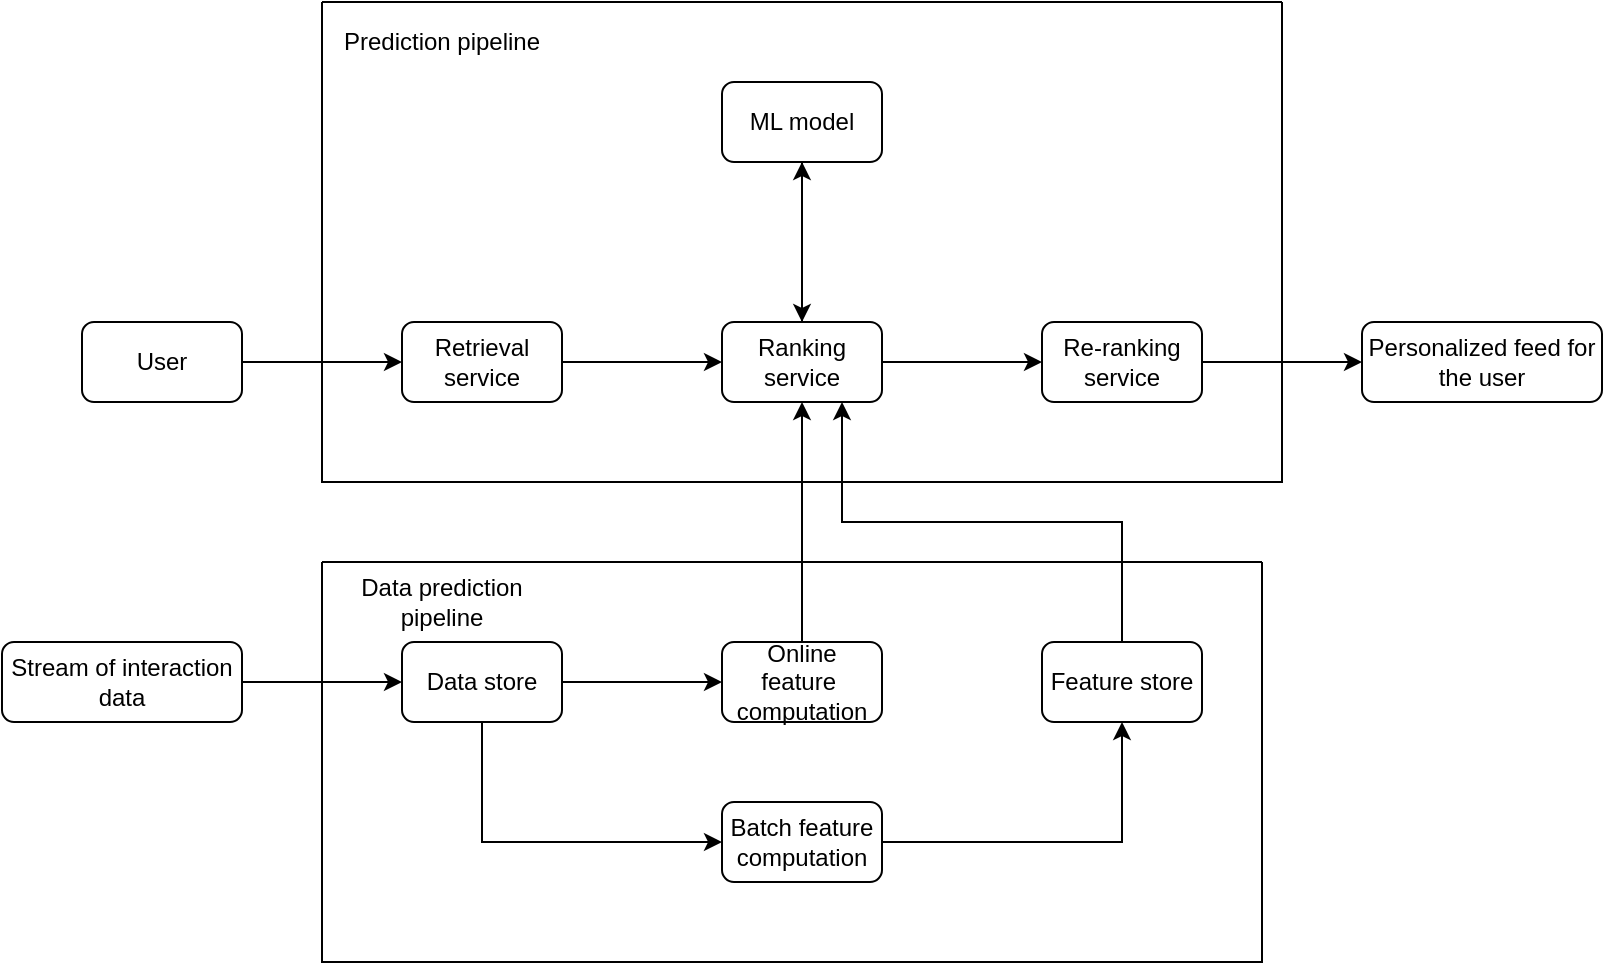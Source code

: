 <mxfile version="28.2.3">
  <diagram id="LhVTmfn_bVOVVTIXNYQG" name="Page-1">
    <mxGraphModel dx="976" dy="565" grid="1" gridSize="10" guides="1" tooltips="1" connect="1" arrows="1" fold="1" page="1" pageScale="1" pageWidth="850" pageHeight="1100" math="0" shadow="0">
      <root>
        <mxCell id="0" />
        <mxCell id="1" parent="0" />
        <mxCell id="ZmeEktutjG4ah9AQzQX6-1" value="" style="swimlane;startSize=0;" parent="1" vertex="1">
          <mxGeometry x="200" y="80" width="480" height="240" as="geometry" />
        </mxCell>
        <mxCell id="ZmeEktutjG4ah9AQzQX6-11" style="edgeStyle=orthogonalEdgeStyle;rounded=0;orthogonalLoop=1;jettySize=auto;html=1;exitX=1;exitY=0.5;exitDx=0;exitDy=0;entryX=0;entryY=0.5;entryDx=0;entryDy=0;" parent="ZmeEktutjG4ah9AQzQX6-1" source="ZmeEktutjG4ah9AQzQX6-4" target="ZmeEktutjG4ah9AQzQX6-5" edge="1">
          <mxGeometry relative="1" as="geometry" />
        </mxCell>
        <mxCell id="ZmeEktutjG4ah9AQzQX6-4" value="Retrieval service" style="rounded=1;whiteSpace=wrap;html=1;" parent="ZmeEktutjG4ah9AQzQX6-1" vertex="1">
          <mxGeometry x="40" y="160" width="80" height="40" as="geometry" />
        </mxCell>
        <mxCell id="ZmeEktutjG4ah9AQzQX6-12" style="edgeStyle=orthogonalEdgeStyle;rounded=0;orthogonalLoop=1;jettySize=auto;html=1;exitX=1;exitY=0.5;exitDx=0;exitDy=0;entryX=0;entryY=0.5;entryDx=0;entryDy=0;" parent="ZmeEktutjG4ah9AQzQX6-1" source="ZmeEktutjG4ah9AQzQX6-5" target="ZmeEktutjG4ah9AQzQX6-6" edge="1">
          <mxGeometry relative="1" as="geometry" />
        </mxCell>
        <mxCell id="ZmeEktutjG4ah9AQzQX6-16" style="edgeStyle=orthogonalEdgeStyle;rounded=0;orthogonalLoop=1;jettySize=auto;html=1;exitX=0.5;exitY=0;exitDx=0;exitDy=0;" parent="ZmeEktutjG4ah9AQzQX6-1" source="ZmeEktutjG4ah9AQzQX6-5" target="ZmeEktutjG4ah9AQzQX6-8" edge="1">
          <mxGeometry relative="1" as="geometry" />
        </mxCell>
        <mxCell id="ZmeEktutjG4ah9AQzQX6-5" value="Ranking service" style="rounded=1;whiteSpace=wrap;html=1;" parent="ZmeEktutjG4ah9AQzQX6-1" vertex="1">
          <mxGeometry x="200" y="160" width="80" height="40" as="geometry" />
        </mxCell>
        <mxCell id="ZmeEktutjG4ah9AQzQX6-6" value="Re-ranking service" style="rounded=1;whiteSpace=wrap;html=1;" parent="ZmeEktutjG4ah9AQzQX6-1" vertex="1">
          <mxGeometry x="360" y="160" width="80" height="40" as="geometry" />
        </mxCell>
        <mxCell id="ZmeEktutjG4ah9AQzQX6-15" style="edgeStyle=orthogonalEdgeStyle;rounded=0;orthogonalLoop=1;jettySize=auto;html=1;exitX=0.5;exitY=1;exitDx=0;exitDy=0;" parent="ZmeEktutjG4ah9AQzQX6-1" source="ZmeEktutjG4ah9AQzQX6-8" target="ZmeEktutjG4ah9AQzQX6-5" edge="1">
          <mxGeometry relative="1" as="geometry" />
        </mxCell>
        <mxCell id="ZmeEktutjG4ah9AQzQX6-8" value="ML model" style="rounded=1;whiteSpace=wrap;html=1;" parent="ZmeEktutjG4ah9AQzQX6-1" vertex="1">
          <mxGeometry x="200" y="40" width="80" height="40" as="geometry" />
        </mxCell>
        <mxCell id="ZmeEktutjG4ah9AQzQX6-17" value="Prediction pipeline" style="text;html=1;align=center;verticalAlign=middle;whiteSpace=wrap;rounded=0;" parent="ZmeEktutjG4ah9AQzQX6-1" vertex="1">
          <mxGeometry width="120" height="40" as="geometry" />
        </mxCell>
        <mxCell id="Fgx8i_KIpPscyPWHj_nG-1" style="edgeStyle=orthogonalEdgeStyle;rounded=0;orthogonalLoop=1;jettySize=auto;html=1;exitX=1;exitY=0.5;exitDx=0;exitDy=0;entryX=0;entryY=0.5;entryDx=0;entryDy=0;" edge="1" parent="1" source="ZmeEktutjG4ah9AQzQX6-2" target="ZmeEktutjG4ah9AQzQX6-4">
          <mxGeometry relative="1" as="geometry" />
        </mxCell>
        <mxCell id="ZmeEktutjG4ah9AQzQX6-2" value="User" style="rounded=1;whiteSpace=wrap;html=1;" parent="1" vertex="1">
          <mxGeometry x="80" y="240" width="80" height="40" as="geometry" />
        </mxCell>
        <mxCell id="ZmeEktutjG4ah9AQzQX6-3" value="Personalized feed for the user" style="rounded=1;whiteSpace=wrap;html=1;" parent="1" vertex="1">
          <mxGeometry x="720" y="240" width="120" height="40" as="geometry" />
        </mxCell>
        <mxCell id="ZmeEktutjG4ah9AQzQX6-18" value="" style="swimlane;startSize=0;" parent="1" vertex="1">
          <mxGeometry x="200" y="360" width="470" height="200" as="geometry" />
        </mxCell>
        <mxCell id="ZmeEktutjG4ah9AQzQX6-24" style="edgeStyle=orthogonalEdgeStyle;rounded=0;orthogonalLoop=1;jettySize=auto;html=1;exitX=1;exitY=0.5;exitDx=0;exitDy=0;entryX=0;entryY=0.5;entryDx=0;entryDy=0;" parent="ZmeEktutjG4ah9AQzQX6-18" source="ZmeEktutjG4ah9AQzQX6-19" target="ZmeEktutjG4ah9AQzQX6-20" edge="1">
          <mxGeometry relative="1" as="geometry" />
        </mxCell>
        <mxCell id="ZmeEktutjG4ah9AQzQX6-25" style="edgeStyle=orthogonalEdgeStyle;rounded=0;orthogonalLoop=1;jettySize=auto;html=1;exitX=0.5;exitY=1;exitDx=0;exitDy=0;entryX=0;entryY=0.5;entryDx=0;entryDy=0;" parent="ZmeEktutjG4ah9AQzQX6-18" source="ZmeEktutjG4ah9AQzQX6-19" target="ZmeEktutjG4ah9AQzQX6-22" edge="1">
          <mxGeometry relative="1" as="geometry" />
        </mxCell>
        <mxCell id="ZmeEktutjG4ah9AQzQX6-19" value="Data store" style="rounded=1;whiteSpace=wrap;html=1;" parent="ZmeEktutjG4ah9AQzQX6-18" vertex="1">
          <mxGeometry x="40" y="40" width="80" height="40" as="geometry" />
        </mxCell>
        <mxCell id="ZmeEktutjG4ah9AQzQX6-20" value="Online feature&amp;nbsp; computation" style="rounded=1;whiteSpace=wrap;html=1;" parent="ZmeEktutjG4ah9AQzQX6-18" vertex="1">
          <mxGeometry x="200" y="40" width="80" height="40" as="geometry" />
        </mxCell>
        <mxCell id="ZmeEktutjG4ah9AQzQX6-21" value="Feature store" style="rounded=1;whiteSpace=wrap;html=1;" parent="ZmeEktutjG4ah9AQzQX6-18" vertex="1">
          <mxGeometry x="360" y="40" width="80" height="40" as="geometry" />
        </mxCell>
        <mxCell id="ZmeEktutjG4ah9AQzQX6-28" style="edgeStyle=orthogonalEdgeStyle;rounded=0;orthogonalLoop=1;jettySize=auto;html=1;exitX=1;exitY=0.5;exitDx=0;exitDy=0;" parent="ZmeEktutjG4ah9AQzQX6-18" source="ZmeEktutjG4ah9AQzQX6-22" target="ZmeEktutjG4ah9AQzQX6-21" edge="1">
          <mxGeometry relative="1" as="geometry" />
        </mxCell>
        <mxCell id="ZmeEktutjG4ah9AQzQX6-22" value="Batch feature computation" style="rounded=1;whiteSpace=wrap;html=1;" parent="ZmeEktutjG4ah9AQzQX6-18" vertex="1">
          <mxGeometry x="200" y="120" width="80" height="40" as="geometry" />
        </mxCell>
        <mxCell id="ZmeEktutjG4ah9AQzQX6-32" value="Data prediction pipeline" style="text;html=1;align=center;verticalAlign=middle;whiteSpace=wrap;rounded=0;" parent="ZmeEktutjG4ah9AQzQX6-18" vertex="1">
          <mxGeometry width="120" height="40" as="geometry" />
        </mxCell>
        <mxCell id="Fgx8i_KIpPscyPWHj_nG-3" style="edgeStyle=orthogonalEdgeStyle;rounded=0;orthogonalLoop=1;jettySize=auto;html=1;exitX=1;exitY=0.5;exitDx=0;exitDy=0;entryX=0;entryY=0.5;entryDx=0;entryDy=0;" edge="1" parent="1" source="ZmeEktutjG4ah9AQzQX6-23" target="ZmeEktutjG4ah9AQzQX6-19">
          <mxGeometry relative="1" as="geometry" />
        </mxCell>
        <mxCell id="ZmeEktutjG4ah9AQzQX6-23" value="Stream of interaction data" style="rounded=1;whiteSpace=wrap;html=1;" parent="1" vertex="1">
          <mxGeometry x="40" y="400" width="120" height="40" as="geometry" />
        </mxCell>
        <mxCell id="ZmeEktutjG4ah9AQzQX6-27" style="edgeStyle=orthogonalEdgeStyle;rounded=0;orthogonalLoop=1;jettySize=auto;html=1;exitX=0.5;exitY=0;exitDx=0;exitDy=0;" parent="1" source="ZmeEktutjG4ah9AQzQX6-20" target="ZmeEktutjG4ah9AQzQX6-5" edge="1">
          <mxGeometry relative="1" as="geometry" />
        </mxCell>
        <mxCell id="ZmeEktutjG4ah9AQzQX6-29" style="edgeStyle=orthogonalEdgeStyle;rounded=0;orthogonalLoop=1;jettySize=auto;html=1;exitX=0.5;exitY=0;exitDx=0;exitDy=0;entryX=0.75;entryY=1;entryDx=0;entryDy=0;" parent="1" source="ZmeEktutjG4ah9AQzQX6-21" target="ZmeEktutjG4ah9AQzQX6-5" edge="1">
          <mxGeometry relative="1" as="geometry" />
        </mxCell>
        <mxCell id="Fgx8i_KIpPscyPWHj_nG-2" style="edgeStyle=orthogonalEdgeStyle;rounded=0;orthogonalLoop=1;jettySize=auto;html=1;exitX=1;exitY=0.5;exitDx=0;exitDy=0;entryX=0;entryY=0.5;entryDx=0;entryDy=0;" edge="1" parent="1" source="ZmeEktutjG4ah9AQzQX6-6" target="ZmeEktutjG4ah9AQzQX6-3">
          <mxGeometry relative="1" as="geometry" />
        </mxCell>
      </root>
    </mxGraphModel>
  </diagram>
</mxfile>
